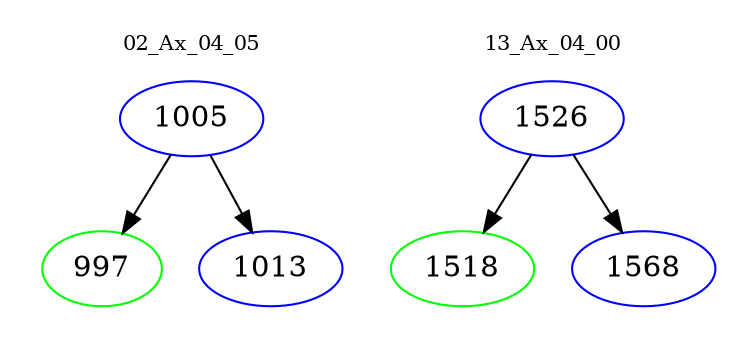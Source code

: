 digraph{
subgraph cluster_0 {
color = white
label = "02_Ax_04_05";
fontsize=10;
T0_1005 [label="1005", color="blue"]
T0_1005 -> T0_997 [color="black"]
T0_997 [label="997", color="green"]
T0_1005 -> T0_1013 [color="black"]
T0_1013 [label="1013", color="blue"]
}
subgraph cluster_1 {
color = white
label = "13_Ax_04_00";
fontsize=10;
T1_1526 [label="1526", color="blue"]
T1_1526 -> T1_1518 [color="black"]
T1_1518 [label="1518", color="green"]
T1_1526 -> T1_1568 [color="black"]
T1_1568 [label="1568", color="blue"]
}
}
